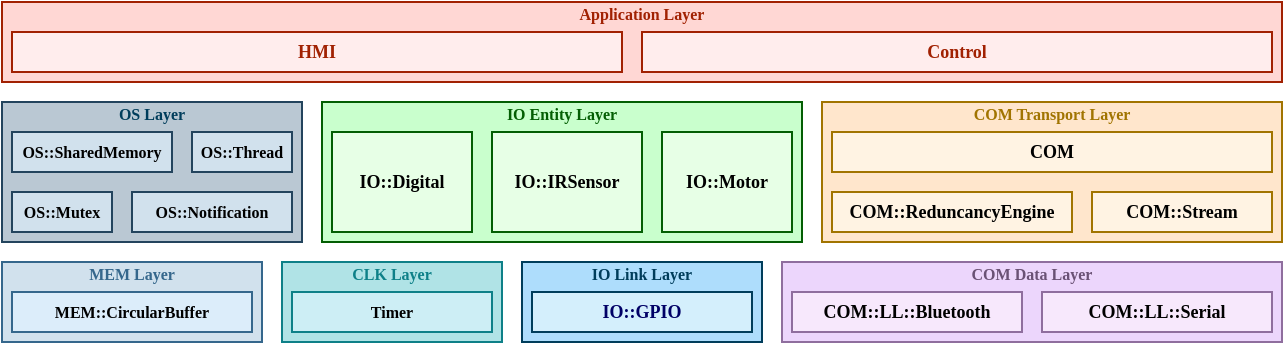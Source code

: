 <mxfile version="13.3.7" type="device"><diagram id="33SzdTp0CWMUpX57nA3J" name="Page-1"><mxGraphModel dx="526" dy="616" grid="1" gridSize="10" guides="1" tooltips="1" connect="1" arrows="1" fold="1" page="1" pageScale="1" pageWidth="827" pageHeight="1169" math="0" shadow="0"><root><mxCell id="0"/><mxCell id="1" parent="0"/><mxCell id="gUivWNL7YyFKDla0BgCl-23" value="" style="rounded=0;whiteSpace=wrap;html=1;fontFamily=Consolas;fontSize=9;align=center;fontStyle=1;spacingRight=0;labelPosition=center;verticalLabelPosition=middle;verticalAlign=middle;labelBackgroundColor=none;strokeColor=#A12102;fontColor=#A12102;fillColor=#FFD7D4;" parent="1" vertex="1"><mxGeometry x="80" y="110" width="640" height="40" as="geometry"/></mxCell><mxCell id="gUivWNL7YyFKDla0BgCl-21" value="" style="rounded=0;whiteSpace=wrap;html=1;fontFamily=Consolas;fontSize=9;align=center;fontStyle=1;spacingRight=0;labelPosition=center;verticalLabelPosition=middle;verticalAlign=middle;strokeColor=#035E03;fillColor=#C9FFCD;" parent="1" vertex="1"><mxGeometry x="240" y="160" width="240" height="70" as="geometry"/></mxCell><mxCell id="gUivWNL7YyFKDla0BgCl-18" value="" style="rounded=0;whiteSpace=wrap;html=1;labelBackgroundColor=none;fontFamily=Consolas;fontSize=8;align=center;gradientDirection=east;fontColor=#333333;fontStyle=1;fillColor=#BAC8D3;strokeColor=#23445D;" parent="1" vertex="1"><mxGeometry x="80" y="160" width="150" height="70" as="geometry"/></mxCell><mxCell id="gUivWNL7YyFKDla0BgCl-15" value="" style="rounded=0;whiteSpace=wrap;html=1;labelBackgroundColor=none;fontFamily=Consolas;fontSize=8;align=center;gradientDirection=east;fontStyle=1;fillColor=#b0e3e6;strokeColor=#0e8088;" parent="1" vertex="1"><mxGeometry x="220" y="240" width="110" height="40" as="geometry"/></mxCell><mxCell id="gUivWNL7YyFKDla0BgCl-10" value="" style="rounded=0;whiteSpace=wrap;html=1;fontSize=9;fontFamily=Consolas;verticalAlign=top;labelPosition=center;verticalLabelPosition=middle;align=center;fillColor=#FFE6CC;strokeColor=#A17400;" parent="1" vertex="1"><mxGeometry x="490" y="160" width="230" height="70" as="geometry"/></mxCell><mxCell id="gUivWNL7YyFKDla0BgCl-4" value="" style="rounded=0;whiteSpace=wrap;html=1;fontSize=9;fontFamily=Consolas;verticalAlign=top;labelPosition=center;verticalLabelPosition=middle;align=center;fillColor=#ECD6FC;strokeColor=#8F6E9E;" parent="1" vertex="1"><mxGeometry x="470" y="240" width="250" height="40" as="geometry"/></mxCell><mxCell id="EYw-dWC_AOCYS__bR-ei-10" value="COM" style="rounded=0;whiteSpace=wrap;html=1;fontFamily=Consolas;fontSize=9;align=center;fontStyle=1;spacingRight=0;labelPosition=center;verticalLabelPosition=middle;verticalAlign=middle;fillColor=#FFF3E3;strokeColor=#A17400;" parent="1" vertex="1"><mxGeometry x="495" y="175" width="220" height="20" as="geometry"/></mxCell><mxCell id="EYw-dWC_AOCYS__bR-ei-11" value="Control" style="rounded=0;whiteSpace=wrap;html=1;fontFamily=Consolas;fontSize=9;align=center;fontStyle=1;spacingRight=0;labelPosition=center;verticalLabelPosition=middle;verticalAlign=middle;labelBackgroundColor=none;fillColor=#FFEDED;strokeColor=#A12102;fontColor=#A12102;" parent="1" vertex="1"><mxGeometry x="400" y="125" width="315" height="20" as="geometry"/></mxCell><mxCell id="EYw-dWC_AOCYS__bR-ei-12" value="COM::ReduncancyEngine" style="rounded=0;whiteSpace=wrap;html=1;fontFamily=Consolas;fontSize=9;align=center;fontStyle=1;spacingRight=0;labelPosition=center;verticalLabelPosition=middle;verticalAlign=middle;horizontal=1;fillColor=#FFF3E3;strokeColor=#A17400;" parent="1" vertex="1"><mxGeometry x="495" y="205" width="120" height="20" as="geometry"/></mxCell><mxCell id="EYw-dWC_AOCYS__bR-ei-14" value="HMI" style="rounded=0;whiteSpace=wrap;html=1;fontFamily=Consolas;fontSize=9;align=center;fontStyle=1;spacingRight=0;labelPosition=center;verticalLabelPosition=middle;verticalAlign=middle;labelBackgroundColor=none;fillColor=#FFEDED;strokeColor=#A12102;fontColor=#A12102;" parent="1" vertex="1"><mxGeometry x="85" y="125" width="305" height="20" as="geometry"/></mxCell><mxCell id="EYw-dWC_AOCYS__bR-ei-15" value="IO::Digital" style="rounded=0;whiteSpace=wrap;html=1;fontFamily=Consolas;fontSize=9;align=center;fontStyle=1;spacingRight=0;labelPosition=center;verticalLabelPosition=middle;verticalAlign=middle;fillColor=#E7FFE6;strokeColor=#035E03;" parent="1" vertex="1"><mxGeometry x="245" y="175" width="70" height="50" as="geometry"/></mxCell><mxCell id="EYw-dWC_AOCYS__bR-ei-16" value="IO::Motor" style="rounded=0;whiteSpace=wrap;html=1;fontFamily=Consolas;fontSize=9;align=center;fontStyle=1;spacingRight=0;labelPosition=center;verticalLabelPosition=middle;verticalAlign=middle;fillColor=#E7FFE6;strokeColor=#035E03;" parent="1" vertex="1"><mxGeometry x="410" y="175" width="65" height="50" as="geometry"/></mxCell><mxCell id="EYw-dWC_AOCYS__bR-ei-20" value="IO::IRSensor" style="rounded=0;whiteSpace=wrap;html=1;fontFamily=Consolas;fontSize=9;align=center;fontStyle=1;spacingRight=0;labelPosition=center;verticalLabelPosition=middle;verticalAlign=middle;fillColor=#E7FFE6;strokeColor=#035E03;" parent="1" vertex="1"><mxGeometry x="325" y="175" width="75" height="50" as="geometry"/></mxCell><mxCell id="EYw-dWC_AOCYS__bR-ei-31" value="OS::Thread" style="rounded=0;whiteSpace=wrap;html=1;labelBackgroundColor=none;fontFamily=Consolas;fontSize=8;align=center;gradientDirection=east;fontStyle=1;fillColor=#D1E1ED;strokeColor=#23445D;" parent="1" vertex="1"><mxGeometry x="175" y="175" width="50" height="20" as="geometry"/></mxCell><mxCell id="EYw-dWC_AOCYS__bR-ei-32" value="OS::SharedMemory" style="rounded=0;whiteSpace=wrap;html=1;labelBackgroundColor=none;fontFamily=Consolas;fontSize=8;align=center;gradientDirection=east;fontStyle=1;fillColor=#D1E1ED;strokeColor=#23445D;" parent="1" vertex="1"><mxGeometry x="85" y="175" width="80" height="20" as="geometry"/></mxCell><mxCell id="EYw-dWC_AOCYS__bR-ei-34" value="OS::Mutex" style="rounded=0;whiteSpace=wrap;html=1;labelBackgroundColor=none;fontFamily=Consolas;fontSize=8;align=center;gradientDirection=east;fontStyle=1;fillColor=#D1E1ED;strokeColor=#23445D;" parent="1" vertex="1"><mxGeometry x="85" y="205" width="50" height="20" as="geometry"/></mxCell><mxCell id="EYw-dWC_AOCYS__bR-ei-36" value="&lt;font style=&quot;font-size: 8px&quot;&gt;Timer&lt;/font&gt;" style="rounded=0;whiteSpace=wrap;html=1;labelBackgroundColor=none;fontFamily=Consolas;fontSize=8;align=center;gradientDirection=east;fontStyle=1;strokeColor=#0e8088;fillColor=#CDEEF5;" parent="1" vertex="1"><mxGeometry x="225" y="255" width="100" height="20" as="geometry"/></mxCell><mxCell id="EYw-dWC_AOCYS__bR-ei-37" value="COM::LL::Bluetooth" style="rounded=0;whiteSpace=wrap;html=1;fontFamily=Consolas;fontSize=9;align=center;fontStyle=1;spacingRight=0;verticalAlign=middle;fillColor=#F7E8FC;strokeColor=#8F6E9E;" parent="1" vertex="1"><mxGeometry x="475" y="255" width="115" height="20" as="geometry"/></mxCell><mxCell id="EYw-dWC_AOCYS__bR-ei-38" value="COM::LL::Serial" style="rounded=0;whiteSpace=wrap;html=1;fontFamily=Consolas;fontSize=9;align=center;fontStyle=1;spacingRight=0;verticalAlign=middle;fillColor=#F7E8FC;strokeColor=#8F6E9E;" parent="1" vertex="1"><mxGeometry x="600" y="255" width="115" height="20" as="geometry"/></mxCell><mxCell id="EYw-dWC_AOCYS__bR-ei-42" value="COM::Stream" style="rounded=0;whiteSpace=wrap;html=1;fontFamily=Consolas;fontSize=9;align=center;fontStyle=1;spacingRight=0;labelPosition=center;verticalLabelPosition=middle;verticalAlign=middle;horizontal=1;fillColor=#FFF3E3;strokeColor=#A17400;" parent="1" vertex="1"><mxGeometry x="625" y="205" width="90" height="20" as="geometry"/></mxCell><mxCell id="gUivWNL7YyFKDla0BgCl-7" value="" style="rounded=0;whiteSpace=wrap;html=1;fontSize=9;fontFamily=Consolas;verticalAlign=top;labelPosition=center;verticalLabelPosition=middle;align=center;fillColor=#AEDDFC;strokeColor=#003D5B;" parent="1" vertex="1"><mxGeometry x="340" y="240" width="120" height="40" as="geometry"/></mxCell><mxCell id="gUivWNL7YyFKDla0BgCl-8" value="IO::GPIO" style="rounded=0;whiteSpace=wrap;html=1;fontFamily=Consolas;fontSize=9;align=center;fontStyle=1;spacingRight=0;fontColor=#000066;verticalAlign=middle;fillColor=#D4EFFC;strokeColor=#003D5B;" parent="1" vertex="1"><mxGeometry x="345" y="255" width="110" height="20" as="geometry"/></mxCell><mxCell id="gUivWNL7YyFKDla0BgCl-11" value="&lt;span style=&quot;color: rgb(106 , 82 , 117) ; font-weight: 700&quot;&gt;COM Data Layer&lt;/span&gt;" style="text;html=1;strokeColor=none;fillColor=none;align=center;verticalAlign=middle;whiteSpace=wrap;rounded=0;fontFamily=Consolas;fontSize=8;fontColor=#000000;" parent="1" vertex="1"><mxGeometry x="555" y="240" width="80" height="12" as="geometry"/></mxCell><mxCell id="gUivWNL7YyFKDla0BgCl-12" value="&lt;span style=&quot;font-weight: 700&quot;&gt;COM Transport Layer&lt;/span&gt;" style="text;html=1;strokeColor=none;fillColor=none;align=center;verticalAlign=middle;whiteSpace=wrap;rounded=0;fontFamily=Consolas;fontSize=8;fontColor=#A17400;" parent="1" vertex="1"><mxGeometry x="560" y="160" width="90" height="12" as="geometry"/></mxCell><mxCell id="gUivWNL7YyFKDla0BgCl-13" value="&lt;span style=&quot;font-weight: 700&quot;&gt;IO Link Layer&lt;/span&gt;" style="text;html=1;strokeColor=none;fillColor=none;align=center;verticalAlign=middle;whiteSpace=wrap;rounded=0;fontFamily=Consolas;fontSize=8;fontColor=#003D5B;" parent="1" vertex="1"><mxGeometry x="365" y="240" width="70" height="12" as="geometry"/></mxCell><mxCell id="gUivWNL7YyFKDla0BgCl-16" value="&lt;span style=&quot;font-weight: 700&quot;&gt;CLK Layer&lt;/span&gt;" style="text;html=1;strokeColor=none;fillColor=none;align=center;verticalAlign=middle;whiteSpace=wrap;rounded=0;fontFamily=Consolas;fontSize=8;fontColor=#0E8088;" parent="1" vertex="1"><mxGeometry x="240" y="240" width="70" height="12" as="geometry"/></mxCell><mxCell id="gUivWNL7YyFKDla0BgCl-17" value="OS::Notification" style="rounded=0;whiteSpace=wrap;html=1;labelBackgroundColor=none;fontFamily=Consolas;fontSize=8;align=center;gradientDirection=east;fontStyle=1;fillColor=#D1E1ED;strokeColor=#23445D;" parent="1" vertex="1"><mxGeometry x="145" y="205" width="80" height="20" as="geometry"/></mxCell><mxCell id="gUivWNL7YyFKDla0BgCl-19" value="&lt;span style=&quot;font-weight: 700&quot;&gt;&lt;font&gt;OS Layer&lt;/font&gt;&lt;/span&gt;" style="text;html=1;strokeColor=none;fillColor=none;align=center;verticalAlign=middle;whiteSpace=wrap;rounded=0;fontFamily=Consolas;fontSize=8;fontColor=#003D5B;" parent="1" vertex="1"><mxGeometry x="105" y="160" width="100" height="12" as="geometry"/></mxCell><mxCell id="gUivWNL7YyFKDla0BgCl-22" value="&lt;span style=&quot;font-weight: 700&quot;&gt;IO Entity Layer&lt;/span&gt;" style="text;html=1;align=center;verticalAlign=middle;whiteSpace=wrap;rounded=0;fontFamily=Consolas;fontSize=8;fontColor=#035E03;" parent="1" vertex="1"><mxGeometry x="315" y="160" width="90" height="12" as="geometry"/></mxCell><mxCell id="gUivWNL7YyFKDla0BgCl-24" value="&lt;span style=&quot;font-weight: 700&quot;&gt;Application Layer&lt;/span&gt;" style="text;html=1;align=center;verticalAlign=middle;whiteSpace=wrap;rounded=0;fontFamily=Consolas;fontSize=8;fontColor=#A12102;" parent="1" vertex="1"><mxGeometry x="355" y="110" width="90" height="12" as="geometry"/></mxCell><mxCell id="vv5ofnZ7QXTqdz-tRiNd-2" value="" style="rounded=0;whiteSpace=wrap;html=1;labelBackgroundColor=none;fontFamily=Consolas;fontSize=8;align=center;gradientDirection=east;fontStyle=1;fillColor=#D1E1ED;strokeColor=#35678C;" parent="1" vertex="1"><mxGeometry x="80" y="240" width="130" height="40" as="geometry"/></mxCell><mxCell id="vv5ofnZ7QXTqdz-tRiNd-3" value="&lt;font style=&quot;font-size: 8px&quot;&gt;MEM::CircularBuffer&lt;/font&gt;" style="rounded=0;whiteSpace=wrap;html=1;labelBackgroundColor=none;fontFamily=Consolas;fontSize=8;align=center;gradientDirection=east;fontStyle=1;fillColor=#DCEDFA;strokeColor=#35678C;" parent="1" vertex="1"><mxGeometry x="85" y="255" width="120" height="20" as="geometry"/></mxCell><mxCell id="vv5ofnZ7QXTqdz-tRiNd-4" value="&lt;span style=&quot;font-weight: 700&quot;&gt;MEM Layer&lt;/span&gt;" style="text;html=1;strokeColor=none;fillColor=none;align=center;verticalAlign=middle;whiteSpace=wrap;rounded=0;fontFamily=Consolas;fontSize=8;fontColor=#35678C;" parent="1" vertex="1"><mxGeometry x="110" y="240" width="70" height="12" as="geometry"/></mxCell></root></mxGraphModel></diagram></mxfile>
